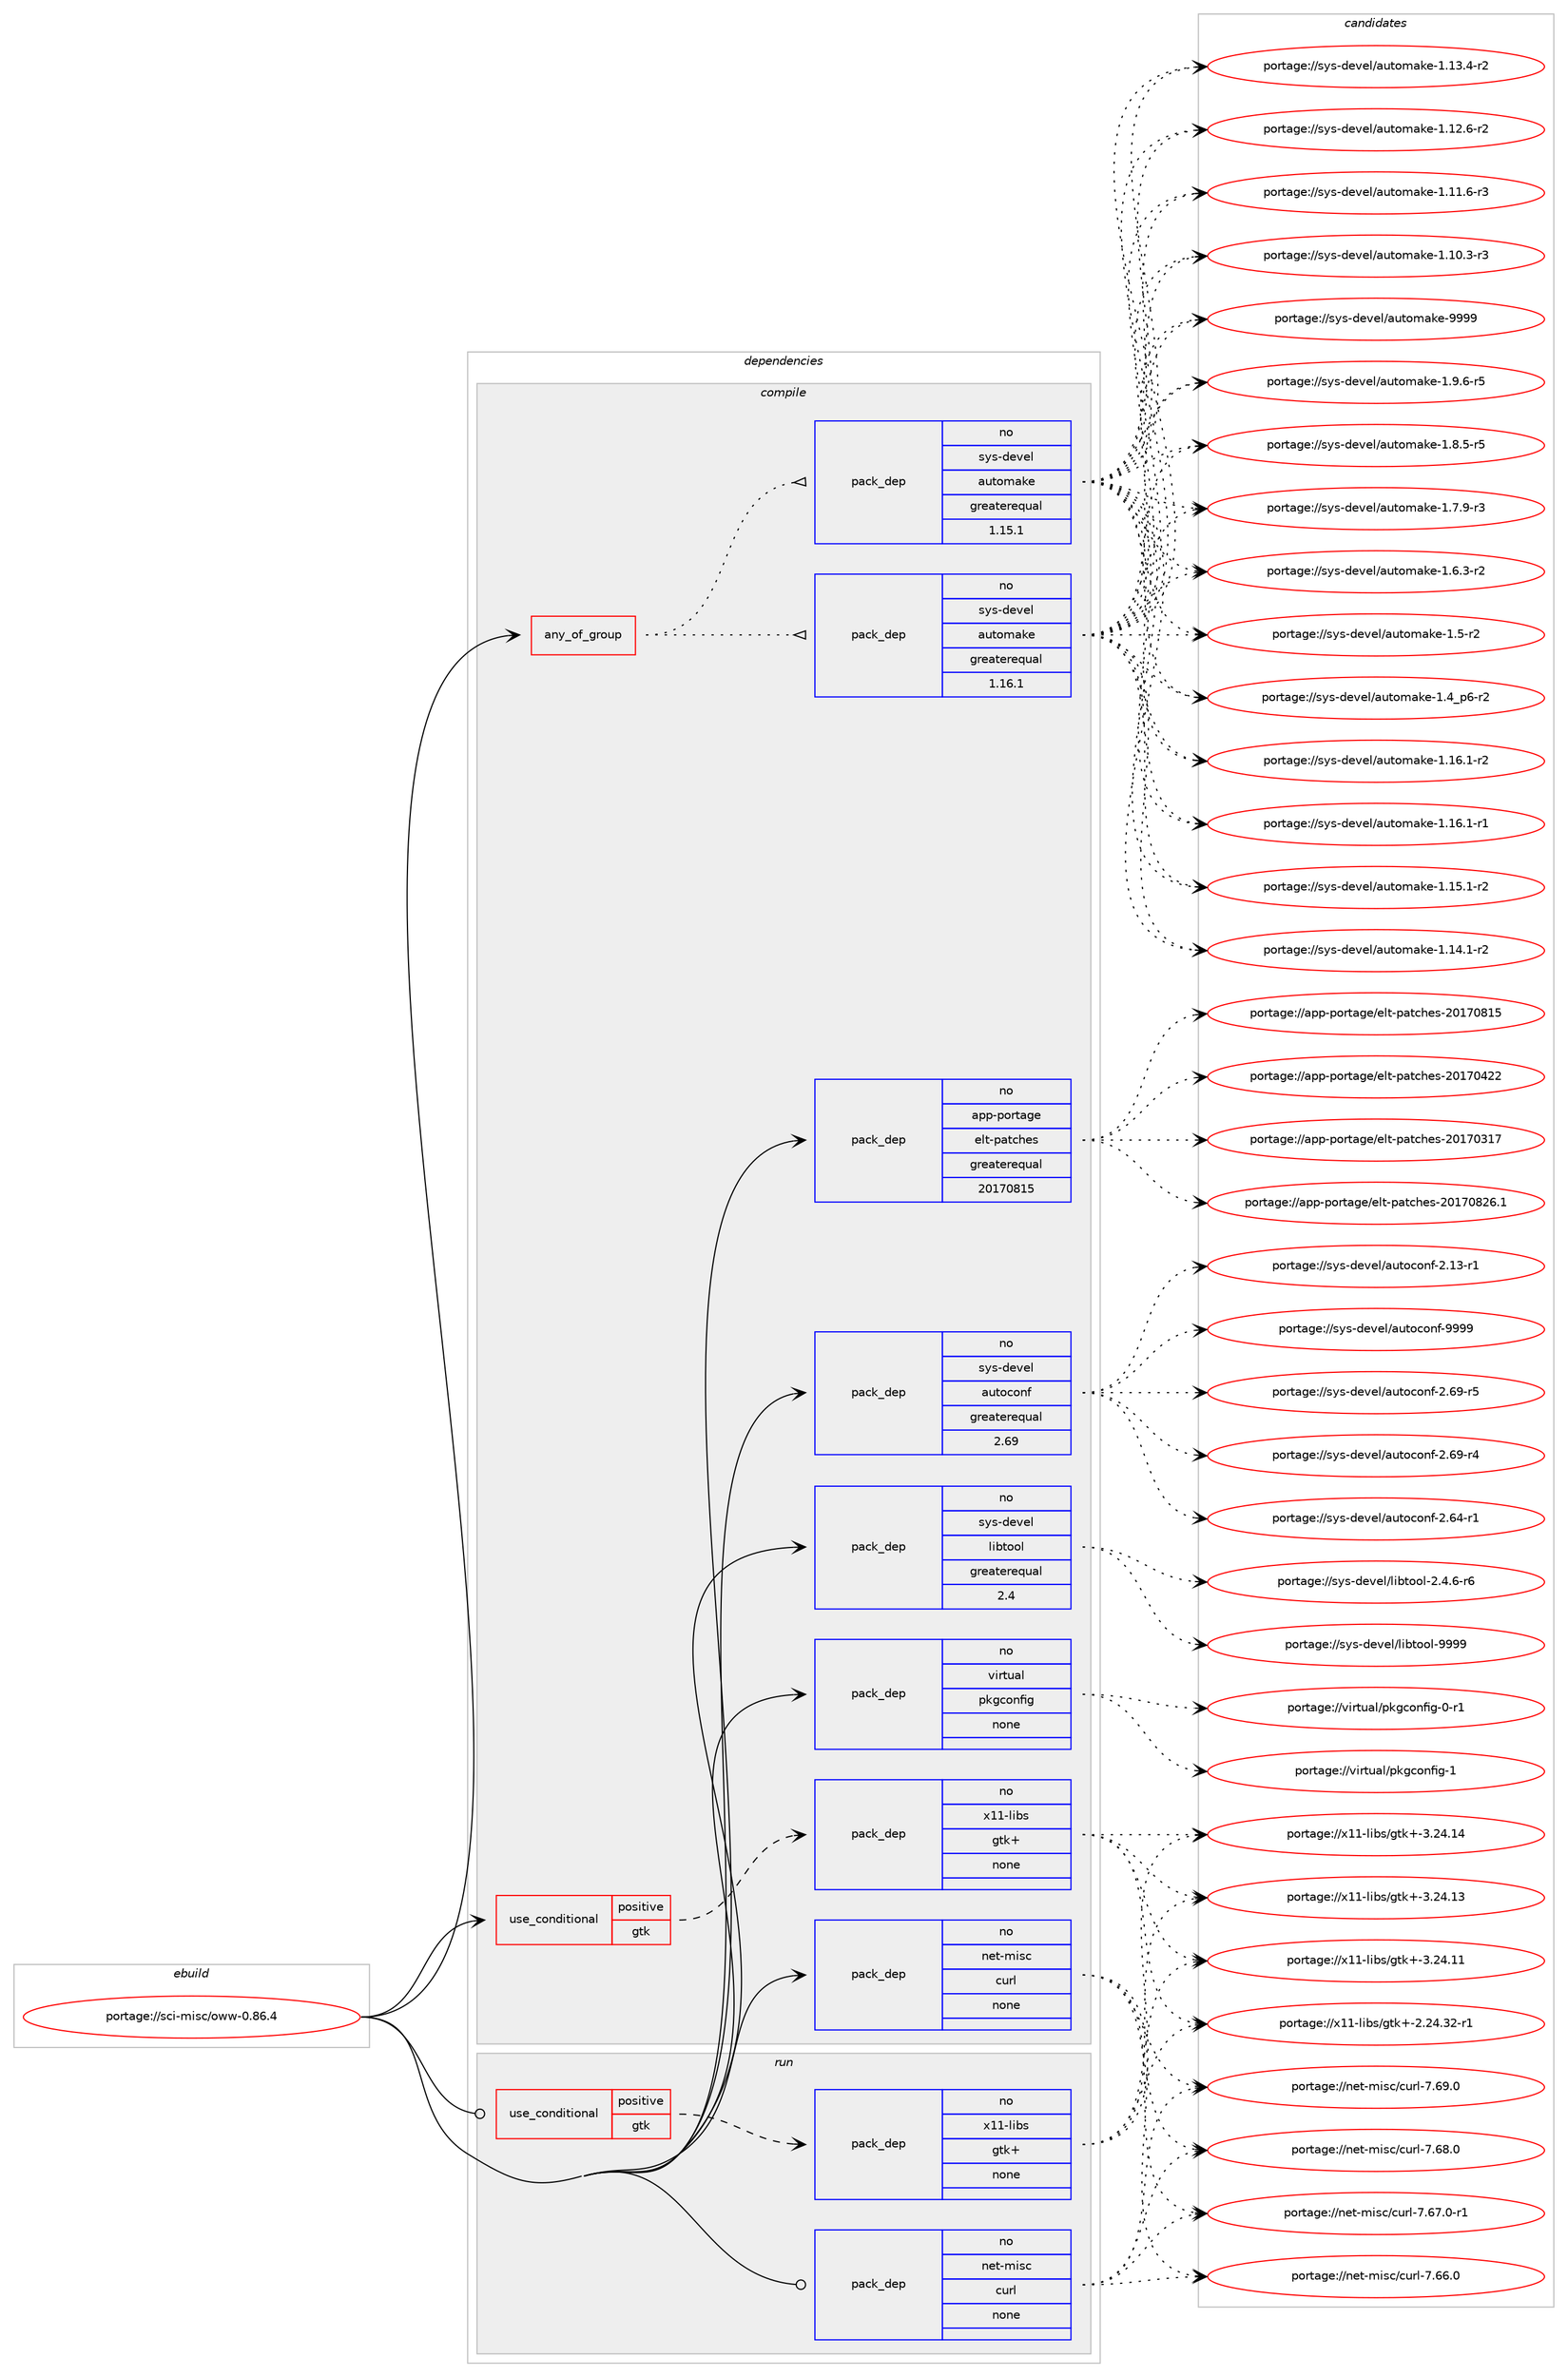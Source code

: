 digraph prolog {

# *************
# Graph options
# *************

newrank=true;
concentrate=true;
compound=true;
graph [rankdir=LR,fontname=Helvetica,fontsize=10,ranksep=1.5];#, ranksep=2.5, nodesep=0.2];
edge  [arrowhead=vee];
node  [fontname=Helvetica,fontsize=10];

# **********
# The ebuild
# **********

subgraph cluster_leftcol {
color=gray;
rank=same;
label=<<i>ebuild</i>>;
id [label="portage://sci-misc/oww-0.86.4", color=red, width=4, href="../sci-misc/oww-0.86.4.svg"];
}

# ****************
# The dependencies
# ****************

subgraph cluster_midcol {
color=gray;
label=<<i>dependencies</i>>;
subgraph cluster_compile {
fillcolor="#eeeeee";
style=filled;
label=<<i>compile</i>>;
subgraph any765 {
dependency35701 [label=<<TABLE BORDER="0" CELLBORDER="1" CELLSPACING="0" CELLPADDING="4"><TR><TD CELLPADDING="10">any_of_group</TD></TR></TABLE>>, shape=none, color=red];subgraph pack28541 {
dependency35702 [label=<<TABLE BORDER="0" CELLBORDER="1" CELLSPACING="0" CELLPADDING="4" WIDTH="220"><TR><TD ROWSPAN="6" CELLPADDING="30">pack_dep</TD></TR><TR><TD WIDTH="110">no</TD></TR><TR><TD>sys-devel</TD></TR><TR><TD>automake</TD></TR><TR><TD>greaterequal</TD></TR><TR><TD>1.16.1</TD></TR></TABLE>>, shape=none, color=blue];
}
dependency35701:e -> dependency35702:w [weight=20,style="dotted",arrowhead="oinv"];
subgraph pack28542 {
dependency35703 [label=<<TABLE BORDER="0" CELLBORDER="1" CELLSPACING="0" CELLPADDING="4" WIDTH="220"><TR><TD ROWSPAN="6" CELLPADDING="30">pack_dep</TD></TR><TR><TD WIDTH="110">no</TD></TR><TR><TD>sys-devel</TD></TR><TR><TD>automake</TD></TR><TR><TD>greaterequal</TD></TR><TR><TD>1.15.1</TD></TR></TABLE>>, shape=none, color=blue];
}
dependency35701:e -> dependency35703:w [weight=20,style="dotted",arrowhead="oinv"];
}
id:e -> dependency35701:w [weight=20,style="solid",arrowhead="vee"];
subgraph cond6393 {
dependency35704 [label=<<TABLE BORDER="0" CELLBORDER="1" CELLSPACING="0" CELLPADDING="4"><TR><TD ROWSPAN="3" CELLPADDING="10">use_conditional</TD></TR><TR><TD>positive</TD></TR><TR><TD>gtk</TD></TR></TABLE>>, shape=none, color=red];
subgraph pack28543 {
dependency35705 [label=<<TABLE BORDER="0" CELLBORDER="1" CELLSPACING="0" CELLPADDING="4" WIDTH="220"><TR><TD ROWSPAN="6" CELLPADDING="30">pack_dep</TD></TR><TR><TD WIDTH="110">no</TD></TR><TR><TD>x11-libs</TD></TR><TR><TD>gtk+</TD></TR><TR><TD>none</TD></TR><TR><TD></TD></TR></TABLE>>, shape=none, color=blue];
}
dependency35704:e -> dependency35705:w [weight=20,style="dashed",arrowhead="vee"];
}
id:e -> dependency35704:w [weight=20,style="solid",arrowhead="vee"];
subgraph pack28544 {
dependency35706 [label=<<TABLE BORDER="0" CELLBORDER="1" CELLSPACING="0" CELLPADDING="4" WIDTH="220"><TR><TD ROWSPAN="6" CELLPADDING="30">pack_dep</TD></TR><TR><TD WIDTH="110">no</TD></TR><TR><TD>app-portage</TD></TR><TR><TD>elt-patches</TD></TR><TR><TD>greaterequal</TD></TR><TR><TD>20170815</TD></TR></TABLE>>, shape=none, color=blue];
}
id:e -> dependency35706:w [weight=20,style="solid",arrowhead="vee"];
subgraph pack28545 {
dependency35707 [label=<<TABLE BORDER="0" CELLBORDER="1" CELLSPACING="0" CELLPADDING="4" WIDTH="220"><TR><TD ROWSPAN="6" CELLPADDING="30">pack_dep</TD></TR><TR><TD WIDTH="110">no</TD></TR><TR><TD>net-misc</TD></TR><TR><TD>curl</TD></TR><TR><TD>none</TD></TR><TR><TD></TD></TR></TABLE>>, shape=none, color=blue];
}
id:e -> dependency35707:w [weight=20,style="solid",arrowhead="vee"];
subgraph pack28546 {
dependency35708 [label=<<TABLE BORDER="0" CELLBORDER="1" CELLSPACING="0" CELLPADDING="4" WIDTH="220"><TR><TD ROWSPAN="6" CELLPADDING="30">pack_dep</TD></TR><TR><TD WIDTH="110">no</TD></TR><TR><TD>sys-devel</TD></TR><TR><TD>autoconf</TD></TR><TR><TD>greaterequal</TD></TR><TR><TD>2.69</TD></TR></TABLE>>, shape=none, color=blue];
}
id:e -> dependency35708:w [weight=20,style="solid",arrowhead="vee"];
subgraph pack28547 {
dependency35709 [label=<<TABLE BORDER="0" CELLBORDER="1" CELLSPACING="0" CELLPADDING="4" WIDTH="220"><TR><TD ROWSPAN="6" CELLPADDING="30">pack_dep</TD></TR><TR><TD WIDTH="110">no</TD></TR><TR><TD>sys-devel</TD></TR><TR><TD>libtool</TD></TR><TR><TD>greaterequal</TD></TR><TR><TD>2.4</TD></TR></TABLE>>, shape=none, color=blue];
}
id:e -> dependency35709:w [weight=20,style="solid",arrowhead="vee"];
subgraph pack28548 {
dependency35710 [label=<<TABLE BORDER="0" CELLBORDER="1" CELLSPACING="0" CELLPADDING="4" WIDTH="220"><TR><TD ROWSPAN="6" CELLPADDING="30">pack_dep</TD></TR><TR><TD WIDTH="110">no</TD></TR><TR><TD>virtual</TD></TR><TR><TD>pkgconfig</TD></TR><TR><TD>none</TD></TR><TR><TD></TD></TR></TABLE>>, shape=none, color=blue];
}
id:e -> dependency35710:w [weight=20,style="solid",arrowhead="vee"];
}
subgraph cluster_compileandrun {
fillcolor="#eeeeee";
style=filled;
label=<<i>compile and run</i>>;
}
subgraph cluster_run {
fillcolor="#eeeeee";
style=filled;
label=<<i>run</i>>;
subgraph cond6394 {
dependency35711 [label=<<TABLE BORDER="0" CELLBORDER="1" CELLSPACING="0" CELLPADDING="4"><TR><TD ROWSPAN="3" CELLPADDING="10">use_conditional</TD></TR><TR><TD>positive</TD></TR><TR><TD>gtk</TD></TR></TABLE>>, shape=none, color=red];
subgraph pack28549 {
dependency35712 [label=<<TABLE BORDER="0" CELLBORDER="1" CELLSPACING="0" CELLPADDING="4" WIDTH="220"><TR><TD ROWSPAN="6" CELLPADDING="30">pack_dep</TD></TR><TR><TD WIDTH="110">no</TD></TR><TR><TD>x11-libs</TD></TR><TR><TD>gtk+</TD></TR><TR><TD>none</TD></TR><TR><TD></TD></TR></TABLE>>, shape=none, color=blue];
}
dependency35711:e -> dependency35712:w [weight=20,style="dashed",arrowhead="vee"];
}
id:e -> dependency35711:w [weight=20,style="solid",arrowhead="odot"];
subgraph pack28550 {
dependency35713 [label=<<TABLE BORDER="0" CELLBORDER="1" CELLSPACING="0" CELLPADDING="4" WIDTH="220"><TR><TD ROWSPAN="6" CELLPADDING="30">pack_dep</TD></TR><TR><TD WIDTH="110">no</TD></TR><TR><TD>net-misc</TD></TR><TR><TD>curl</TD></TR><TR><TD>none</TD></TR><TR><TD></TD></TR></TABLE>>, shape=none, color=blue];
}
id:e -> dependency35713:w [weight=20,style="solid",arrowhead="odot"];
}
}

# **************
# The candidates
# **************

subgraph cluster_choices {
rank=same;
color=gray;
label=<<i>candidates</i>>;

subgraph choice28541 {
color=black;
nodesep=1;
choice115121115451001011181011084797117116111109971071014557575757 [label="portage://sys-devel/automake-9999", color=red, width=4,href="../sys-devel/automake-9999.svg"];
choice115121115451001011181011084797117116111109971071014549465746544511453 [label="portage://sys-devel/automake-1.9.6-r5", color=red, width=4,href="../sys-devel/automake-1.9.6-r5.svg"];
choice115121115451001011181011084797117116111109971071014549465646534511453 [label="portage://sys-devel/automake-1.8.5-r5", color=red, width=4,href="../sys-devel/automake-1.8.5-r5.svg"];
choice115121115451001011181011084797117116111109971071014549465546574511451 [label="portage://sys-devel/automake-1.7.9-r3", color=red, width=4,href="../sys-devel/automake-1.7.9-r3.svg"];
choice115121115451001011181011084797117116111109971071014549465446514511450 [label="portage://sys-devel/automake-1.6.3-r2", color=red, width=4,href="../sys-devel/automake-1.6.3-r2.svg"];
choice11512111545100101118101108479711711611110997107101454946534511450 [label="portage://sys-devel/automake-1.5-r2", color=red, width=4,href="../sys-devel/automake-1.5-r2.svg"];
choice115121115451001011181011084797117116111109971071014549465295112544511450 [label="portage://sys-devel/automake-1.4_p6-r2", color=red, width=4,href="../sys-devel/automake-1.4_p6-r2.svg"];
choice11512111545100101118101108479711711611110997107101454946495446494511450 [label="portage://sys-devel/automake-1.16.1-r2", color=red, width=4,href="../sys-devel/automake-1.16.1-r2.svg"];
choice11512111545100101118101108479711711611110997107101454946495446494511449 [label="portage://sys-devel/automake-1.16.1-r1", color=red, width=4,href="../sys-devel/automake-1.16.1-r1.svg"];
choice11512111545100101118101108479711711611110997107101454946495346494511450 [label="portage://sys-devel/automake-1.15.1-r2", color=red, width=4,href="../sys-devel/automake-1.15.1-r2.svg"];
choice11512111545100101118101108479711711611110997107101454946495246494511450 [label="portage://sys-devel/automake-1.14.1-r2", color=red, width=4,href="../sys-devel/automake-1.14.1-r2.svg"];
choice11512111545100101118101108479711711611110997107101454946495146524511450 [label="portage://sys-devel/automake-1.13.4-r2", color=red, width=4,href="../sys-devel/automake-1.13.4-r2.svg"];
choice11512111545100101118101108479711711611110997107101454946495046544511450 [label="portage://sys-devel/automake-1.12.6-r2", color=red, width=4,href="../sys-devel/automake-1.12.6-r2.svg"];
choice11512111545100101118101108479711711611110997107101454946494946544511451 [label="portage://sys-devel/automake-1.11.6-r3", color=red, width=4,href="../sys-devel/automake-1.11.6-r3.svg"];
choice11512111545100101118101108479711711611110997107101454946494846514511451 [label="portage://sys-devel/automake-1.10.3-r3", color=red, width=4,href="../sys-devel/automake-1.10.3-r3.svg"];
dependency35702:e -> choice115121115451001011181011084797117116111109971071014557575757:w [style=dotted,weight="100"];
dependency35702:e -> choice115121115451001011181011084797117116111109971071014549465746544511453:w [style=dotted,weight="100"];
dependency35702:e -> choice115121115451001011181011084797117116111109971071014549465646534511453:w [style=dotted,weight="100"];
dependency35702:e -> choice115121115451001011181011084797117116111109971071014549465546574511451:w [style=dotted,weight="100"];
dependency35702:e -> choice115121115451001011181011084797117116111109971071014549465446514511450:w [style=dotted,weight="100"];
dependency35702:e -> choice11512111545100101118101108479711711611110997107101454946534511450:w [style=dotted,weight="100"];
dependency35702:e -> choice115121115451001011181011084797117116111109971071014549465295112544511450:w [style=dotted,weight="100"];
dependency35702:e -> choice11512111545100101118101108479711711611110997107101454946495446494511450:w [style=dotted,weight="100"];
dependency35702:e -> choice11512111545100101118101108479711711611110997107101454946495446494511449:w [style=dotted,weight="100"];
dependency35702:e -> choice11512111545100101118101108479711711611110997107101454946495346494511450:w [style=dotted,weight="100"];
dependency35702:e -> choice11512111545100101118101108479711711611110997107101454946495246494511450:w [style=dotted,weight="100"];
dependency35702:e -> choice11512111545100101118101108479711711611110997107101454946495146524511450:w [style=dotted,weight="100"];
dependency35702:e -> choice11512111545100101118101108479711711611110997107101454946495046544511450:w [style=dotted,weight="100"];
dependency35702:e -> choice11512111545100101118101108479711711611110997107101454946494946544511451:w [style=dotted,weight="100"];
dependency35702:e -> choice11512111545100101118101108479711711611110997107101454946494846514511451:w [style=dotted,weight="100"];
}
subgraph choice28542 {
color=black;
nodesep=1;
choice115121115451001011181011084797117116111109971071014557575757 [label="portage://sys-devel/automake-9999", color=red, width=4,href="../sys-devel/automake-9999.svg"];
choice115121115451001011181011084797117116111109971071014549465746544511453 [label="portage://sys-devel/automake-1.9.6-r5", color=red, width=4,href="../sys-devel/automake-1.9.6-r5.svg"];
choice115121115451001011181011084797117116111109971071014549465646534511453 [label="portage://sys-devel/automake-1.8.5-r5", color=red, width=4,href="../sys-devel/automake-1.8.5-r5.svg"];
choice115121115451001011181011084797117116111109971071014549465546574511451 [label="portage://sys-devel/automake-1.7.9-r3", color=red, width=4,href="../sys-devel/automake-1.7.9-r3.svg"];
choice115121115451001011181011084797117116111109971071014549465446514511450 [label="portage://sys-devel/automake-1.6.3-r2", color=red, width=4,href="../sys-devel/automake-1.6.3-r2.svg"];
choice11512111545100101118101108479711711611110997107101454946534511450 [label="portage://sys-devel/automake-1.5-r2", color=red, width=4,href="../sys-devel/automake-1.5-r2.svg"];
choice115121115451001011181011084797117116111109971071014549465295112544511450 [label="portage://sys-devel/automake-1.4_p6-r2", color=red, width=4,href="../sys-devel/automake-1.4_p6-r2.svg"];
choice11512111545100101118101108479711711611110997107101454946495446494511450 [label="portage://sys-devel/automake-1.16.1-r2", color=red, width=4,href="../sys-devel/automake-1.16.1-r2.svg"];
choice11512111545100101118101108479711711611110997107101454946495446494511449 [label="portage://sys-devel/automake-1.16.1-r1", color=red, width=4,href="../sys-devel/automake-1.16.1-r1.svg"];
choice11512111545100101118101108479711711611110997107101454946495346494511450 [label="portage://sys-devel/automake-1.15.1-r2", color=red, width=4,href="../sys-devel/automake-1.15.1-r2.svg"];
choice11512111545100101118101108479711711611110997107101454946495246494511450 [label="portage://sys-devel/automake-1.14.1-r2", color=red, width=4,href="../sys-devel/automake-1.14.1-r2.svg"];
choice11512111545100101118101108479711711611110997107101454946495146524511450 [label="portage://sys-devel/automake-1.13.4-r2", color=red, width=4,href="../sys-devel/automake-1.13.4-r2.svg"];
choice11512111545100101118101108479711711611110997107101454946495046544511450 [label="portage://sys-devel/automake-1.12.6-r2", color=red, width=4,href="../sys-devel/automake-1.12.6-r2.svg"];
choice11512111545100101118101108479711711611110997107101454946494946544511451 [label="portage://sys-devel/automake-1.11.6-r3", color=red, width=4,href="../sys-devel/automake-1.11.6-r3.svg"];
choice11512111545100101118101108479711711611110997107101454946494846514511451 [label="portage://sys-devel/automake-1.10.3-r3", color=red, width=4,href="../sys-devel/automake-1.10.3-r3.svg"];
dependency35703:e -> choice115121115451001011181011084797117116111109971071014557575757:w [style=dotted,weight="100"];
dependency35703:e -> choice115121115451001011181011084797117116111109971071014549465746544511453:w [style=dotted,weight="100"];
dependency35703:e -> choice115121115451001011181011084797117116111109971071014549465646534511453:w [style=dotted,weight="100"];
dependency35703:e -> choice115121115451001011181011084797117116111109971071014549465546574511451:w [style=dotted,weight="100"];
dependency35703:e -> choice115121115451001011181011084797117116111109971071014549465446514511450:w [style=dotted,weight="100"];
dependency35703:e -> choice11512111545100101118101108479711711611110997107101454946534511450:w [style=dotted,weight="100"];
dependency35703:e -> choice115121115451001011181011084797117116111109971071014549465295112544511450:w [style=dotted,weight="100"];
dependency35703:e -> choice11512111545100101118101108479711711611110997107101454946495446494511450:w [style=dotted,weight="100"];
dependency35703:e -> choice11512111545100101118101108479711711611110997107101454946495446494511449:w [style=dotted,weight="100"];
dependency35703:e -> choice11512111545100101118101108479711711611110997107101454946495346494511450:w [style=dotted,weight="100"];
dependency35703:e -> choice11512111545100101118101108479711711611110997107101454946495246494511450:w [style=dotted,weight="100"];
dependency35703:e -> choice11512111545100101118101108479711711611110997107101454946495146524511450:w [style=dotted,weight="100"];
dependency35703:e -> choice11512111545100101118101108479711711611110997107101454946495046544511450:w [style=dotted,weight="100"];
dependency35703:e -> choice11512111545100101118101108479711711611110997107101454946494946544511451:w [style=dotted,weight="100"];
dependency35703:e -> choice11512111545100101118101108479711711611110997107101454946494846514511451:w [style=dotted,weight="100"];
}
subgraph choice28543 {
color=black;
nodesep=1;
choice1204949451081059811547103116107434551465052464952 [label="portage://x11-libs/gtk+-3.24.14", color=red, width=4,href="../x11-libs/gtk+-3.24.14.svg"];
choice1204949451081059811547103116107434551465052464951 [label="portage://x11-libs/gtk+-3.24.13", color=red, width=4,href="../x11-libs/gtk+-3.24.13.svg"];
choice1204949451081059811547103116107434551465052464949 [label="portage://x11-libs/gtk+-3.24.11", color=red, width=4,href="../x11-libs/gtk+-3.24.11.svg"];
choice12049494510810598115471031161074345504650524651504511449 [label="portage://x11-libs/gtk+-2.24.32-r1", color=red, width=4,href="../x11-libs/gtk+-2.24.32-r1.svg"];
dependency35705:e -> choice1204949451081059811547103116107434551465052464952:w [style=dotted,weight="100"];
dependency35705:e -> choice1204949451081059811547103116107434551465052464951:w [style=dotted,weight="100"];
dependency35705:e -> choice1204949451081059811547103116107434551465052464949:w [style=dotted,weight="100"];
dependency35705:e -> choice12049494510810598115471031161074345504650524651504511449:w [style=dotted,weight="100"];
}
subgraph choice28544 {
color=black;
nodesep=1;
choice971121124511211111411697103101471011081164511297116991041011154550484955485650544649 [label="portage://app-portage/elt-patches-20170826.1", color=red, width=4,href="../app-portage/elt-patches-20170826.1.svg"];
choice97112112451121111141169710310147101108116451129711699104101115455048495548564953 [label="portage://app-portage/elt-patches-20170815", color=red, width=4,href="../app-portage/elt-patches-20170815.svg"];
choice97112112451121111141169710310147101108116451129711699104101115455048495548525050 [label="portage://app-portage/elt-patches-20170422", color=red, width=4,href="../app-portage/elt-patches-20170422.svg"];
choice97112112451121111141169710310147101108116451129711699104101115455048495548514955 [label="portage://app-portage/elt-patches-20170317", color=red, width=4,href="../app-portage/elt-patches-20170317.svg"];
dependency35706:e -> choice971121124511211111411697103101471011081164511297116991041011154550484955485650544649:w [style=dotted,weight="100"];
dependency35706:e -> choice97112112451121111141169710310147101108116451129711699104101115455048495548564953:w [style=dotted,weight="100"];
dependency35706:e -> choice97112112451121111141169710310147101108116451129711699104101115455048495548525050:w [style=dotted,weight="100"];
dependency35706:e -> choice97112112451121111141169710310147101108116451129711699104101115455048495548514955:w [style=dotted,weight="100"];
}
subgraph choice28545 {
color=black;
nodesep=1;
choice1101011164510910511599479911711410845554654574648 [label="portage://net-misc/curl-7.69.0", color=red, width=4,href="../net-misc/curl-7.69.0.svg"];
choice1101011164510910511599479911711410845554654564648 [label="portage://net-misc/curl-7.68.0", color=red, width=4,href="../net-misc/curl-7.68.0.svg"];
choice11010111645109105115994799117114108455546545546484511449 [label="portage://net-misc/curl-7.67.0-r1", color=red, width=4,href="../net-misc/curl-7.67.0-r1.svg"];
choice1101011164510910511599479911711410845554654544648 [label="portage://net-misc/curl-7.66.0", color=red, width=4,href="../net-misc/curl-7.66.0.svg"];
dependency35707:e -> choice1101011164510910511599479911711410845554654574648:w [style=dotted,weight="100"];
dependency35707:e -> choice1101011164510910511599479911711410845554654564648:w [style=dotted,weight="100"];
dependency35707:e -> choice11010111645109105115994799117114108455546545546484511449:w [style=dotted,weight="100"];
dependency35707:e -> choice1101011164510910511599479911711410845554654544648:w [style=dotted,weight="100"];
}
subgraph choice28546 {
color=black;
nodesep=1;
choice115121115451001011181011084797117116111991111101024557575757 [label="portage://sys-devel/autoconf-9999", color=red, width=4,href="../sys-devel/autoconf-9999.svg"];
choice1151211154510010111810110847971171161119911111010245504654574511453 [label="portage://sys-devel/autoconf-2.69-r5", color=red, width=4,href="../sys-devel/autoconf-2.69-r5.svg"];
choice1151211154510010111810110847971171161119911111010245504654574511452 [label="portage://sys-devel/autoconf-2.69-r4", color=red, width=4,href="../sys-devel/autoconf-2.69-r4.svg"];
choice1151211154510010111810110847971171161119911111010245504654524511449 [label="portage://sys-devel/autoconf-2.64-r1", color=red, width=4,href="../sys-devel/autoconf-2.64-r1.svg"];
choice1151211154510010111810110847971171161119911111010245504649514511449 [label="portage://sys-devel/autoconf-2.13-r1", color=red, width=4,href="../sys-devel/autoconf-2.13-r1.svg"];
dependency35708:e -> choice115121115451001011181011084797117116111991111101024557575757:w [style=dotted,weight="100"];
dependency35708:e -> choice1151211154510010111810110847971171161119911111010245504654574511453:w [style=dotted,weight="100"];
dependency35708:e -> choice1151211154510010111810110847971171161119911111010245504654574511452:w [style=dotted,weight="100"];
dependency35708:e -> choice1151211154510010111810110847971171161119911111010245504654524511449:w [style=dotted,weight="100"];
dependency35708:e -> choice1151211154510010111810110847971171161119911111010245504649514511449:w [style=dotted,weight="100"];
}
subgraph choice28547 {
color=black;
nodesep=1;
choice1151211154510010111810110847108105981161111111084557575757 [label="portage://sys-devel/libtool-9999", color=red, width=4,href="../sys-devel/libtool-9999.svg"];
choice1151211154510010111810110847108105981161111111084550465246544511454 [label="portage://sys-devel/libtool-2.4.6-r6", color=red, width=4,href="../sys-devel/libtool-2.4.6-r6.svg"];
dependency35709:e -> choice1151211154510010111810110847108105981161111111084557575757:w [style=dotted,weight="100"];
dependency35709:e -> choice1151211154510010111810110847108105981161111111084550465246544511454:w [style=dotted,weight="100"];
}
subgraph choice28548 {
color=black;
nodesep=1;
choice1181051141161179710847112107103991111101021051034549 [label="portage://virtual/pkgconfig-1", color=red, width=4,href="../virtual/pkgconfig-1.svg"];
choice11810511411611797108471121071039911111010210510345484511449 [label="portage://virtual/pkgconfig-0-r1", color=red, width=4,href="../virtual/pkgconfig-0-r1.svg"];
dependency35710:e -> choice1181051141161179710847112107103991111101021051034549:w [style=dotted,weight="100"];
dependency35710:e -> choice11810511411611797108471121071039911111010210510345484511449:w [style=dotted,weight="100"];
}
subgraph choice28549 {
color=black;
nodesep=1;
choice1204949451081059811547103116107434551465052464952 [label="portage://x11-libs/gtk+-3.24.14", color=red, width=4,href="../x11-libs/gtk+-3.24.14.svg"];
choice1204949451081059811547103116107434551465052464951 [label="portage://x11-libs/gtk+-3.24.13", color=red, width=4,href="../x11-libs/gtk+-3.24.13.svg"];
choice1204949451081059811547103116107434551465052464949 [label="portage://x11-libs/gtk+-3.24.11", color=red, width=4,href="../x11-libs/gtk+-3.24.11.svg"];
choice12049494510810598115471031161074345504650524651504511449 [label="portage://x11-libs/gtk+-2.24.32-r1", color=red, width=4,href="../x11-libs/gtk+-2.24.32-r1.svg"];
dependency35712:e -> choice1204949451081059811547103116107434551465052464952:w [style=dotted,weight="100"];
dependency35712:e -> choice1204949451081059811547103116107434551465052464951:w [style=dotted,weight="100"];
dependency35712:e -> choice1204949451081059811547103116107434551465052464949:w [style=dotted,weight="100"];
dependency35712:e -> choice12049494510810598115471031161074345504650524651504511449:w [style=dotted,weight="100"];
}
subgraph choice28550 {
color=black;
nodesep=1;
choice1101011164510910511599479911711410845554654574648 [label="portage://net-misc/curl-7.69.0", color=red, width=4,href="../net-misc/curl-7.69.0.svg"];
choice1101011164510910511599479911711410845554654564648 [label="portage://net-misc/curl-7.68.0", color=red, width=4,href="../net-misc/curl-7.68.0.svg"];
choice11010111645109105115994799117114108455546545546484511449 [label="portage://net-misc/curl-7.67.0-r1", color=red, width=4,href="../net-misc/curl-7.67.0-r1.svg"];
choice1101011164510910511599479911711410845554654544648 [label="portage://net-misc/curl-7.66.0", color=red, width=4,href="../net-misc/curl-7.66.0.svg"];
dependency35713:e -> choice1101011164510910511599479911711410845554654574648:w [style=dotted,weight="100"];
dependency35713:e -> choice1101011164510910511599479911711410845554654564648:w [style=dotted,weight="100"];
dependency35713:e -> choice11010111645109105115994799117114108455546545546484511449:w [style=dotted,weight="100"];
dependency35713:e -> choice1101011164510910511599479911711410845554654544648:w [style=dotted,weight="100"];
}
}

}
